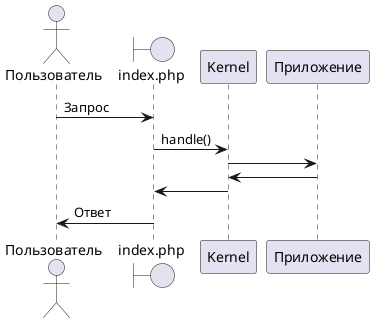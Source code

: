 @startuml

actor Пользователь
boundary index.php

Пользователь -> index.php : Запрос
index.php -> Kernel : handle()
Kernel -> Приложение
Kernel <- Приложение
index.php <- Kernel
Пользователь <- index.php : Ответ

@enduml